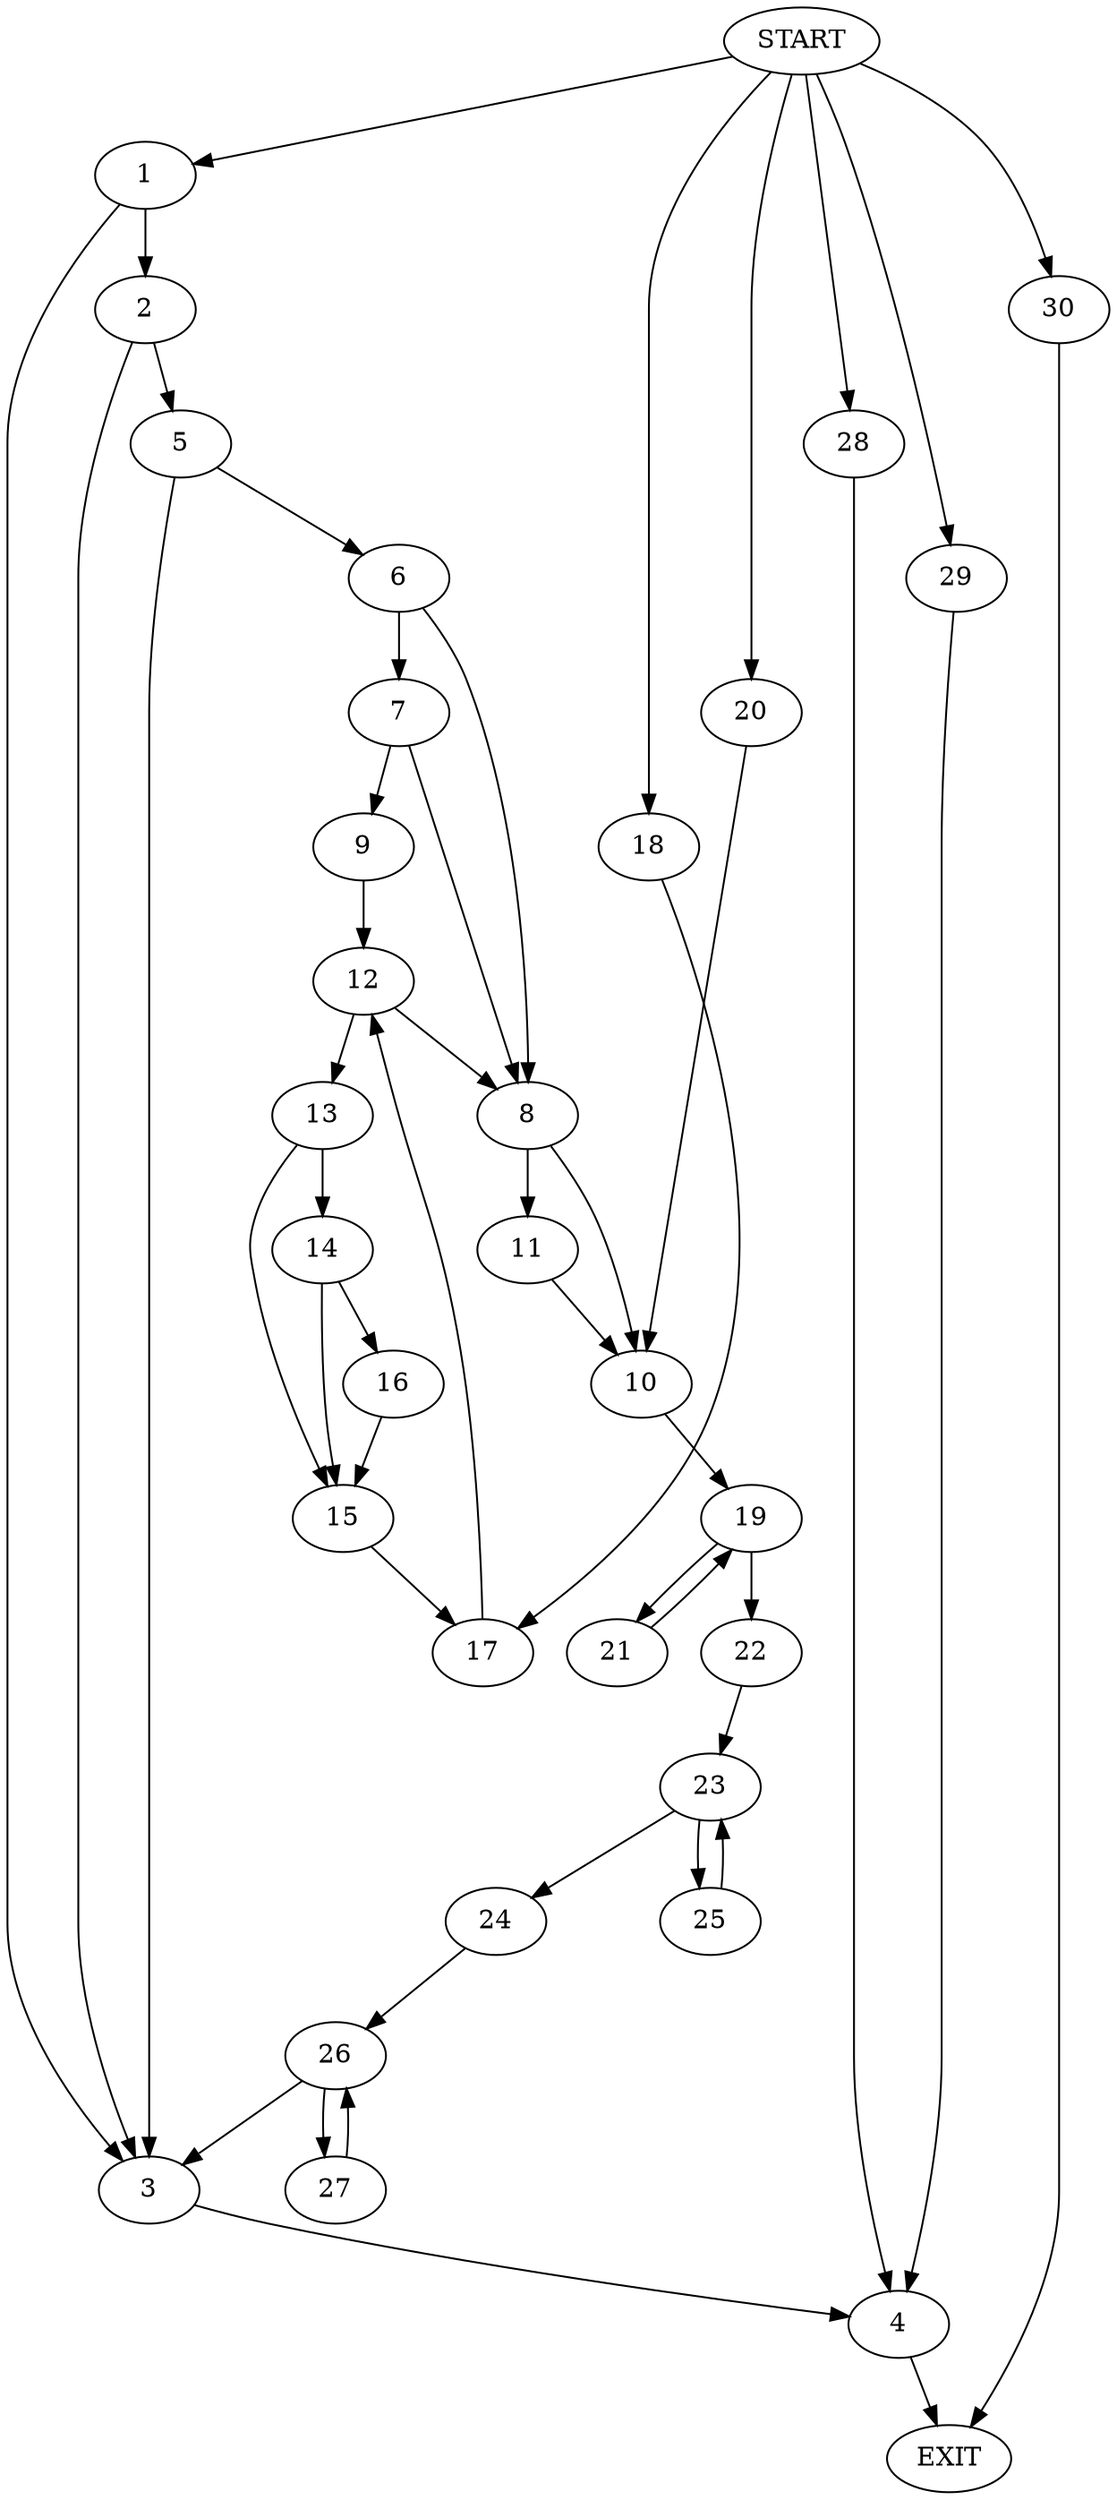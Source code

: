 digraph {
0 [label="START"]
31 [label="EXIT"]
0 -> 1
1 -> 2
1 -> 3
3 -> 4
2 -> 3
2 -> 5
5 -> 6
5 -> 3
6 -> 7
6 -> 8
7 -> 9
7 -> 8
8 -> 10
8 -> 11
9 -> 12
12 -> 13
12 -> 8
13 -> 14
13 -> 15
14 -> 16
14 -> 15
15 -> 17
16 -> 15
17 -> 12
0 -> 18
18 -> 17
11 -> 10
10 -> 19
0 -> 20
20 -> 10
19 -> 21
19 -> 22
22 -> 23
21 -> 19
23 -> 24
23 -> 25
25 -> 23
24 -> 26
26 -> 27
26 -> 3
27 -> 26
4 -> 31
0 -> 28
28 -> 4
0 -> 29
29 -> 4
0 -> 30
30 -> 31
}
